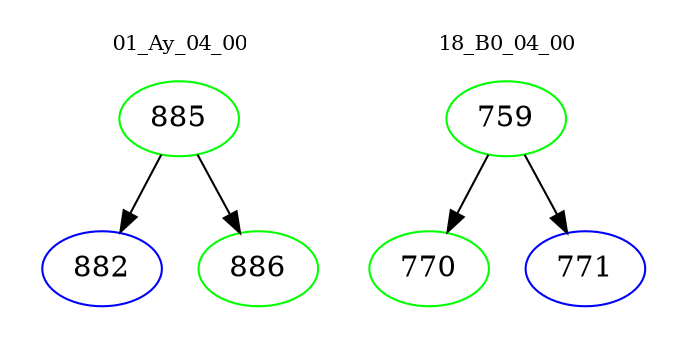 digraph{
subgraph cluster_0 {
color = white
label = "01_Ay_04_00";
fontsize=10;
T0_885 [label="885", color="green"]
T0_885 -> T0_882 [color="black"]
T0_882 [label="882", color="blue"]
T0_885 -> T0_886 [color="black"]
T0_886 [label="886", color="green"]
}
subgraph cluster_1 {
color = white
label = "18_B0_04_00";
fontsize=10;
T1_759 [label="759", color="green"]
T1_759 -> T1_770 [color="black"]
T1_770 [label="770", color="green"]
T1_759 -> T1_771 [color="black"]
T1_771 [label="771", color="blue"]
}
}
